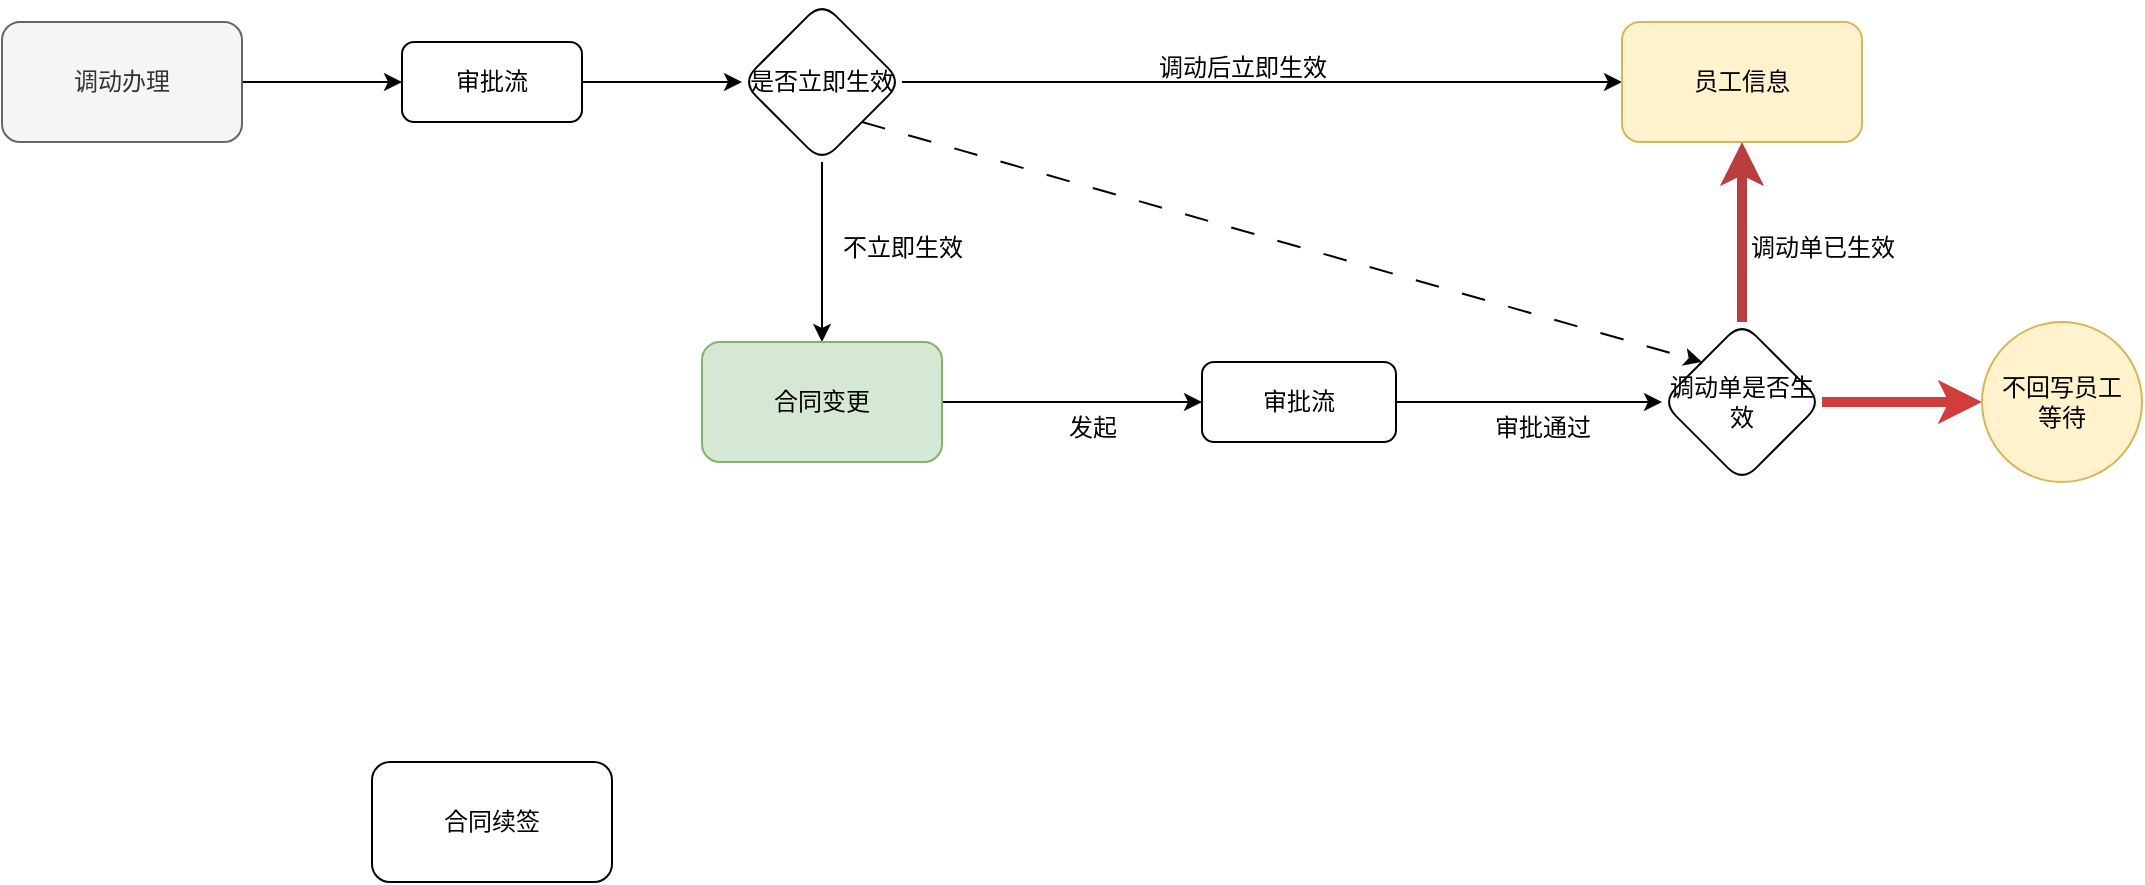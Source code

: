 <mxfile version="24.7.12">
  <diagram name="第 1 页" id="DPSyQwWOgaOE_y3GqYlp">
    <mxGraphModel dx="1434" dy="749" grid="1" gridSize="10" guides="1" tooltips="1" connect="1" arrows="1" fold="1" page="1" pageScale="1" pageWidth="827" pageHeight="1169" math="0" shadow="0">
      <root>
        <mxCell id="0" />
        <mxCell id="1" parent="0" />
        <mxCell id="ugEGjnZIFQsKq-Si5FoI-5" value="" style="edgeStyle=orthogonalEdgeStyle;rounded=0;orthogonalLoop=1;jettySize=auto;html=1;" edge="1" parent="1" source="ugEGjnZIFQsKq-Si5FoI-1" target="ugEGjnZIFQsKq-Si5FoI-4">
          <mxGeometry relative="1" as="geometry" />
        </mxCell>
        <mxCell id="ugEGjnZIFQsKq-Si5FoI-1" value="调动办理" style="rounded=1;whiteSpace=wrap;html=1;fillColor=#f5f5f5;fontColor=#333333;strokeColor=#666666;" vertex="1" parent="1">
          <mxGeometry x="130" y="150" width="120" height="60" as="geometry" />
        </mxCell>
        <mxCell id="ugEGjnZIFQsKq-Si5FoI-7" value="" style="edgeStyle=orthogonalEdgeStyle;rounded=0;orthogonalLoop=1;jettySize=auto;html=1;" edge="1" parent="1" source="ugEGjnZIFQsKq-Si5FoI-4" target="ugEGjnZIFQsKq-Si5FoI-6">
          <mxGeometry relative="1" as="geometry" />
        </mxCell>
        <mxCell id="ugEGjnZIFQsKq-Si5FoI-4" value="审批流" style="rounded=1;whiteSpace=wrap;html=1;" vertex="1" parent="1">
          <mxGeometry x="330" y="160" width="90" height="40" as="geometry" />
        </mxCell>
        <mxCell id="ugEGjnZIFQsKq-Si5FoI-9" value="" style="edgeStyle=orthogonalEdgeStyle;rounded=0;orthogonalLoop=1;jettySize=auto;html=1;" edge="1" parent="1" source="ugEGjnZIFQsKq-Si5FoI-6" target="ugEGjnZIFQsKq-Si5FoI-8">
          <mxGeometry relative="1" as="geometry" />
        </mxCell>
        <mxCell id="ugEGjnZIFQsKq-Si5FoI-11" value="" style="edgeStyle=orthogonalEdgeStyle;rounded=0;orthogonalLoop=1;jettySize=auto;html=1;" edge="1" parent="1" source="ugEGjnZIFQsKq-Si5FoI-6" target="ugEGjnZIFQsKq-Si5FoI-10">
          <mxGeometry relative="1" as="geometry" />
        </mxCell>
        <mxCell id="ugEGjnZIFQsKq-Si5FoI-6" value="是否立即生效" style="rhombus;whiteSpace=wrap;html=1;rounded=1;" vertex="1" parent="1">
          <mxGeometry x="500" y="140" width="80" height="80" as="geometry" />
        </mxCell>
        <mxCell id="ugEGjnZIFQsKq-Si5FoI-8" value="员工信息" style="whiteSpace=wrap;html=1;rounded=1;fillColor=#fff2cc;strokeColor=#d6b656;" vertex="1" parent="1">
          <mxGeometry x="940" y="150" width="120" height="60" as="geometry" />
        </mxCell>
        <mxCell id="ugEGjnZIFQsKq-Si5FoI-13" value="" style="edgeStyle=orthogonalEdgeStyle;rounded=0;orthogonalLoop=1;jettySize=auto;html=1;" edge="1" parent="1" source="ugEGjnZIFQsKq-Si5FoI-10" target="ugEGjnZIFQsKq-Si5FoI-12">
          <mxGeometry relative="1" as="geometry" />
        </mxCell>
        <mxCell id="ugEGjnZIFQsKq-Si5FoI-10" value="合同变更" style="whiteSpace=wrap;html=1;rounded=1;fillColor=#d5e8d4;strokeColor=#82b366;" vertex="1" parent="1">
          <mxGeometry x="480" y="310" width="120" height="60" as="geometry" />
        </mxCell>
        <mxCell id="ugEGjnZIFQsKq-Si5FoI-15" value="" style="edgeStyle=orthogonalEdgeStyle;rounded=0;orthogonalLoop=1;jettySize=auto;html=1;" edge="1" parent="1" source="ugEGjnZIFQsKq-Si5FoI-12" target="ugEGjnZIFQsKq-Si5FoI-14">
          <mxGeometry relative="1" as="geometry" />
        </mxCell>
        <mxCell id="ugEGjnZIFQsKq-Si5FoI-12" value="审批流" style="whiteSpace=wrap;html=1;rounded=1;" vertex="1" parent="1">
          <mxGeometry x="730" y="320" width="97" height="40" as="geometry" />
        </mxCell>
        <mxCell id="ugEGjnZIFQsKq-Si5FoI-17" style="edgeStyle=orthogonalEdgeStyle;rounded=0;orthogonalLoop=1;jettySize=auto;html=1;entryX=0.5;entryY=1;entryDx=0;entryDy=0;strokeWidth=5;strokeColor=#bb3e3e;" edge="1" parent="1" source="ugEGjnZIFQsKq-Si5FoI-14" target="ugEGjnZIFQsKq-Si5FoI-8">
          <mxGeometry relative="1" as="geometry" />
        </mxCell>
        <mxCell id="ugEGjnZIFQsKq-Si5FoI-26" value="" style="edgeStyle=orthogonalEdgeStyle;rounded=0;orthogonalLoop=1;jettySize=auto;html=1;strokeWidth=5;strokeColor=#d13d3d;" edge="1" parent="1" source="ugEGjnZIFQsKq-Si5FoI-14" target="ugEGjnZIFQsKq-Si5FoI-25">
          <mxGeometry relative="1" as="geometry" />
        </mxCell>
        <mxCell id="ugEGjnZIFQsKq-Si5FoI-14" value="调动单是否生效" style="rhombus;whiteSpace=wrap;html=1;rounded=1;" vertex="1" parent="1">
          <mxGeometry x="960" y="300" width="80" height="80" as="geometry" />
        </mxCell>
        <mxCell id="ugEGjnZIFQsKq-Si5FoI-16" value="" style="endArrow=classic;html=1;rounded=0;exitX=1;exitY=1;exitDx=0;exitDy=0;entryX=0;entryY=0;entryDx=0;entryDy=0;dashed=1;dashPattern=12 12;" edge="1" parent="1" source="ugEGjnZIFQsKq-Si5FoI-6" target="ugEGjnZIFQsKq-Si5FoI-14">
          <mxGeometry width="50" height="50" relative="1" as="geometry">
            <mxPoint x="790" y="530" as="sourcePoint" />
            <mxPoint x="840" y="480" as="targetPoint" />
          </mxGeometry>
        </mxCell>
        <mxCell id="ugEGjnZIFQsKq-Si5FoI-18" value="调动单已生效" style="text;html=1;align=center;verticalAlign=middle;resizable=0;points=[];autosize=1;strokeColor=none;fillColor=none;" vertex="1" parent="1">
          <mxGeometry x="990" y="248" width="100" height="30" as="geometry" />
        </mxCell>
        <mxCell id="ugEGjnZIFQsKq-Si5FoI-19" value="审批通过" style="text;html=1;align=center;verticalAlign=middle;resizable=0;points=[];autosize=1;strokeColor=none;fillColor=none;" vertex="1" parent="1">
          <mxGeometry x="865" y="338" width="70" height="30" as="geometry" />
        </mxCell>
        <mxCell id="ugEGjnZIFQsKq-Si5FoI-20" value="发起" style="text;html=1;align=center;verticalAlign=middle;resizable=0;points=[];autosize=1;strokeColor=none;fillColor=none;" vertex="1" parent="1">
          <mxGeometry x="650" y="338" width="50" height="30" as="geometry" />
        </mxCell>
        <mxCell id="ugEGjnZIFQsKq-Si5FoI-25" value="不回写员工&lt;br&gt;等待" style="ellipse;whiteSpace=wrap;html=1;rounded=1;fillColor=#fff2cc;strokeColor=#d6b656;" vertex="1" parent="1">
          <mxGeometry x="1120" y="300" width="80" height="80" as="geometry" />
        </mxCell>
        <mxCell id="ugEGjnZIFQsKq-Si5FoI-27" value="调动后立即生效" style="text;html=1;align=center;verticalAlign=middle;resizable=0;points=[];autosize=1;strokeColor=none;fillColor=none;" vertex="1" parent="1">
          <mxGeometry x="695" y="158" width="110" height="30" as="geometry" />
        </mxCell>
        <mxCell id="ugEGjnZIFQsKq-Si5FoI-28" value="不立即生效" style="text;html=1;align=center;verticalAlign=middle;resizable=0;points=[];autosize=1;strokeColor=none;fillColor=none;" vertex="1" parent="1">
          <mxGeometry x="540" y="248" width="80" height="30" as="geometry" />
        </mxCell>
        <mxCell id="ugEGjnZIFQsKq-Si5FoI-29" value="合同续签" style="rounded=1;whiteSpace=wrap;html=1;" vertex="1" parent="1">
          <mxGeometry x="315" y="520" width="120" height="60" as="geometry" />
        </mxCell>
      </root>
    </mxGraphModel>
  </diagram>
</mxfile>
